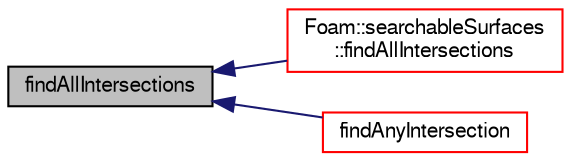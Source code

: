 digraph "findAllIntersections"
{
  bgcolor="transparent";
  edge [fontname="FreeSans",fontsize="10",labelfontname="FreeSans",labelfontsize="10"];
  node [fontname="FreeSans",fontsize="10",shape=record];
  rankdir="LR";
  Node35 [label="findAllIntersections",height=0.2,width=0.4,color="black", fillcolor="grey75", style="filled", fontcolor="black"];
  Node35 -> Node36 [dir="back",color="midnightblue",fontsize="10",style="solid",fontname="FreeSans"];
  Node36 [label="Foam::searchableSurfaces\l::findAllIntersections",height=0.2,width=0.4,color="red",URL="$a25246.html#a8acbb744d39b8626087c26949f0f1980",tooltip="Find all intersections in order from start to end. Returns for. "];
  Node35 -> Node53 [dir="back",color="midnightblue",fontsize="10",style="solid",fontname="FreeSans"];
  Node53 [label="findAnyIntersection",height=0.2,width=0.4,color="red",URL="$a25250.html#a5e38488c879b214f75ea55c743265724",tooltip="Find any intersection. Return hit point information and. "];
}
